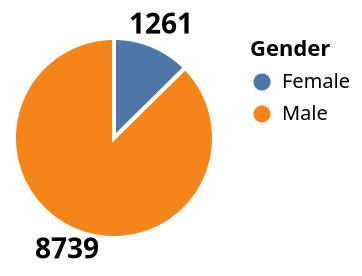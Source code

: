 {
  "$schema": "https://vega.github.io/schema/vega-lite/v5.json",
  "description": "Pie Chart with Percentage Annotations and Tooltips",
  "width": 100,
  "height": 100,
  "data": {
    "values": [
      {"category": "Female", "value": 1261},
      {"category": "Male", "value": 8739}
    ]
  },
  "layer": [
    {
      "mark": {
        "type": "arc",
        "tooltip": true,
        "stroke": "white",
        "strokeWidth": 2
      },
      "encoding": {
        "color": {"field": "category", "type": "nominal", "title": "Gender"},
        "theta": {
          "field": "value",
          "type": "quantitative",
          "stack": "normalize",
          "title": "Percentage"
        }
      }
    },
    {
      "mark": {
        "type": "text",
        "radiusOffset": 0.9,
        "radius": 60,
        "align": "center",
        "baseline": "middle",
        "fontWeight": "bold",
        "fontSize": 14
      },
      "encoding": {
        "text": {"field": "value", "type": "quantitative"},
        "theta": {
          "field": "value",
          "type": "quantitative",
          "stack": "normalize"
        }
      }
    }
  ],
  "config": {}
}